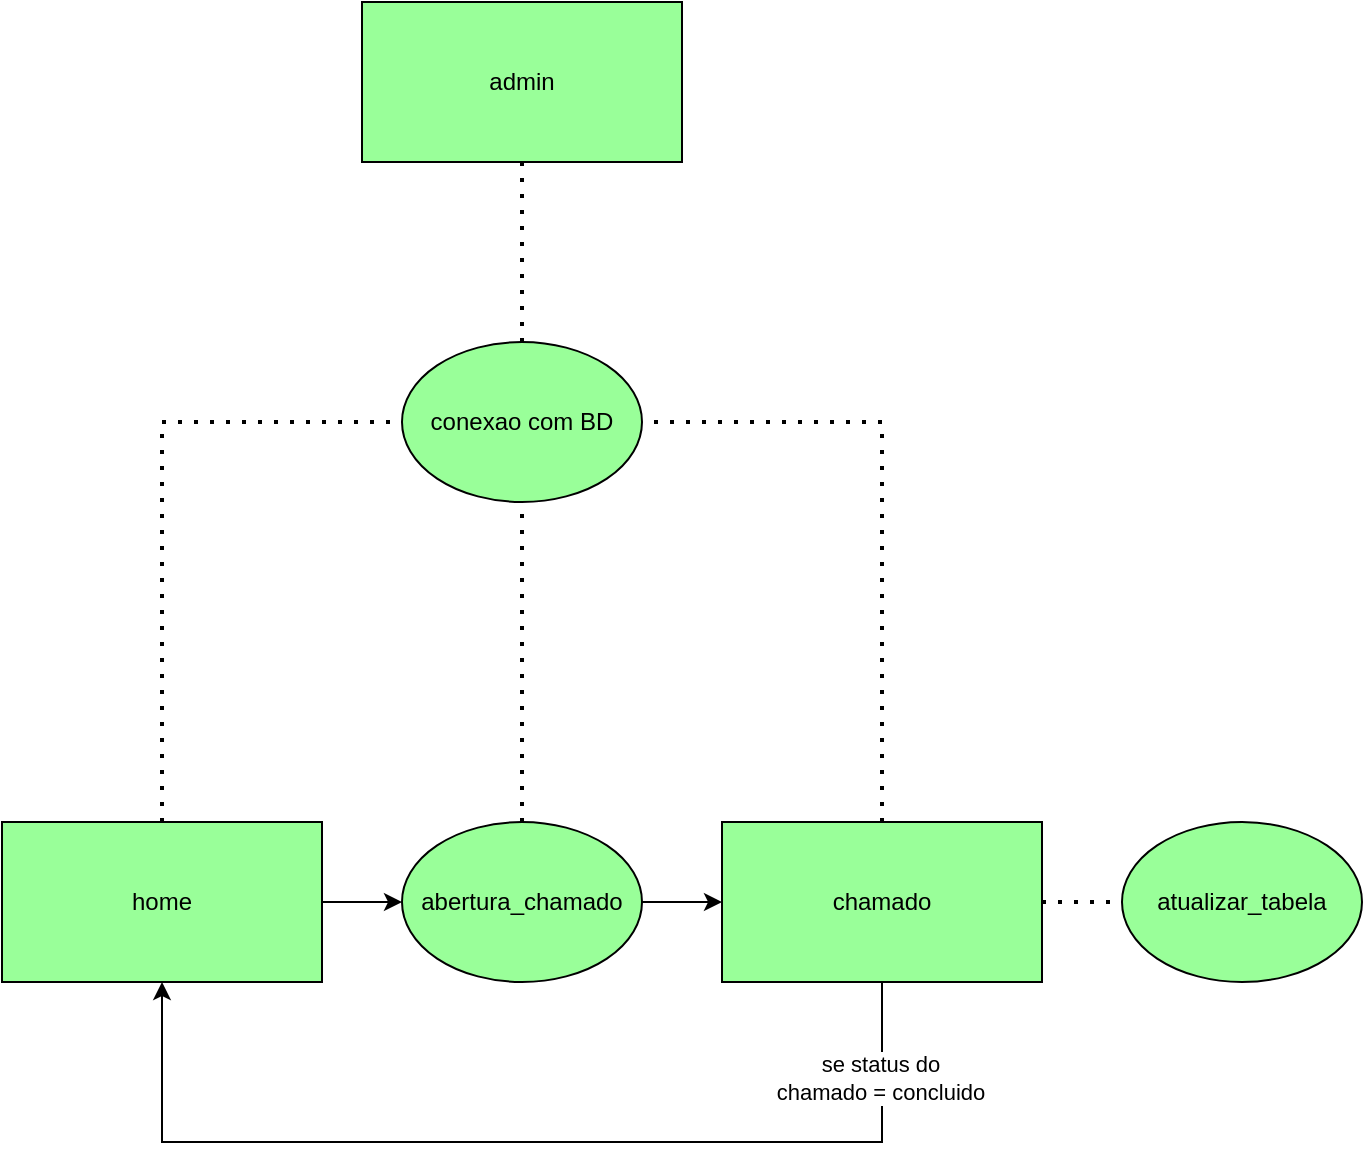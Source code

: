 <mxfile version="21.0.8" type="github">
  <diagram name="Página-1" id="KPXgi-UX2MajdnbyNQGS">
    <mxGraphModel dx="1161" dy="1807" grid="1" gridSize="10" guides="1" tooltips="1" connect="1" arrows="1" fold="1" page="1" pageScale="1" pageWidth="827" pageHeight="1169" math="0" shadow="0">
      <root>
        <mxCell id="0" />
        <mxCell id="1" parent="0" />
        <mxCell id="w-20aDRWs6tAkl76wKMx-5" value="" style="edgeStyle=orthogonalEdgeStyle;rounded=0;orthogonalLoop=1;jettySize=auto;html=1;fillColor=#99FF99;" edge="1" parent="1" source="w-20aDRWs6tAkl76wKMx-1" target="w-20aDRWs6tAkl76wKMx-4">
          <mxGeometry relative="1" as="geometry" />
        </mxCell>
        <mxCell id="w-20aDRWs6tAkl76wKMx-1" value="home" style="rounded=0;whiteSpace=wrap;html=1;fillColor=#99FF99;" vertex="1" parent="1">
          <mxGeometry y="250" width="160" height="80" as="geometry" />
        </mxCell>
        <mxCell id="w-20aDRWs6tAkl76wKMx-16" style="edgeStyle=orthogonalEdgeStyle;rounded=0;orthogonalLoop=1;jettySize=auto;html=1;exitX=0.5;exitY=1;exitDx=0;exitDy=0;entryX=0.5;entryY=1;entryDx=0;entryDy=0;fillColor=#99FF99;" edge="1" parent="1" source="w-20aDRWs6tAkl76wKMx-3" target="w-20aDRWs6tAkl76wKMx-1">
          <mxGeometry relative="1" as="geometry">
            <Array as="points">
              <mxPoint x="440" y="410" />
              <mxPoint x="80" y="410" />
            </Array>
          </mxGeometry>
        </mxCell>
        <mxCell id="w-20aDRWs6tAkl76wKMx-17" value="se status do &lt;br&gt;chamado = concluido" style="edgeLabel;html=1;align=center;verticalAlign=middle;resizable=0;points=[];fillColor=#99FF99;" vertex="1" connectable="0" parent="w-20aDRWs6tAkl76wKMx-16">
          <mxGeometry x="-0.815" y="-1" relative="1" as="geometry">
            <mxPoint as="offset" />
          </mxGeometry>
        </mxCell>
        <mxCell id="w-20aDRWs6tAkl76wKMx-3" value="chamado" style="rounded=0;whiteSpace=wrap;html=1;fillColor=#99FF99;" vertex="1" parent="1">
          <mxGeometry x="360" y="250" width="160" height="80" as="geometry" />
        </mxCell>
        <mxCell id="w-20aDRWs6tAkl76wKMx-6" style="edgeStyle=orthogonalEdgeStyle;rounded=0;orthogonalLoop=1;jettySize=auto;html=1;entryX=0;entryY=0.5;entryDx=0;entryDy=0;fillColor=#99FF99;" edge="1" parent="1" source="w-20aDRWs6tAkl76wKMx-4" target="w-20aDRWs6tAkl76wKMx-3">
          <mxGeometry relative="1" as="geometry" />
        </mxCell>
        <mxCell id="w-20aDRWs6tAkl76wKMx-4" value="abertura_chamado" style="ellipse;whiteSpace=wrap;html=1;rounded=0;fillColor=#99FF99;" vertex="1" parent="1">
          <mxGeometry x="200" y="250" width="120" height="80" as="geometry" />
        </mxCell>
        <mxCell id="w-20aDRWs6tAkl76wKMx-7" value="conexao com BD" style="ellipse;whiteSpace=wrap;html=1;rounded=0;fillColor=#99FF99;" vertex="1" parent="1">
          <mxGeometry x="200" y="10" width="120" height="80" as="geometry" />
        </mxCell>
        <mxCell id="w-20aDRWs6tAkl76wKMx-14" value="atualizar_tabela" style="ellipse;whiteSpace=wrap;html=1;rounded=0;fillColor=#99FF99;" vertex="1" parent="1">
          <mxGeometry x="560" y="250" width="120" height="80" as="geometry" />
        </mxCell>
        <mxCell id="w-20aDRWs6tAkl76wKMx-20" value="" style="endArrow=none;dashed=1;html=1;dashPattern=1 3;strokeWidth=2;rounded=0;exitX=0.5;exitY=0;exitDx=0;exitDy=0;entryX=0;entryY=0.5;entryDx=0;entryDy=0;" edge="1" parent="1" source="w-20aDRWs6tAkl76wKMx-1" target="w-20aDRWs6tAkl76wKMx-7">
          <mxGeometry width="50" height="50" relative="1" as="geometry">
            <mxPoint x="170" y="90" as="sourcePoint" />
            <mxPoint x="220" y="40" as="targetPoint" />
            <Array as="points">
              <mxPoint x="80" y="50" />
            </Array>
          </mxGeometry>
        </mxCell>
        <mxCell id="w-20aDRWs6tAkl76wKMx-21" value="" style="endArrow=none;dashed=1;html=1;dashPattern=1 3;strokeWidth=2;rounded=0;exitX=0.5;exitY=0;exitDx=0;exitDy=0;" edge="1" parent="1" target="w-20aDRWs6tAkl76wKMx-7">
          <mxGeometry width="50" height="50" relative="1" as="geometry">
            <mxPoint x="260" y="250" as="sourcePoint" />
            <mxPoint x="260" y="90" as="targetPoint" />
            <Array as="points" />
          </mxGeometry>
        </mxCell>
        <mxCell id="w-20aDRWs6tAkl76wKMx-22" value="" style="endArrow=none;dashed=1;html=1;dashPattern=1 3;strokeWidth=2;rounded=0;exitX=0.5;exitY=0;exitDx=0;exitDy=0;entryX=1;entryY=0.5;entryDx=0;entryDy=0;" edge="1" parent="1" source="w-20aDRWs6tAkl76wKMx-3" target="w-20aDRWs6tAkl76wKMx-7">
          <mxGeometry width="50" height="50" relative="1" as="geometry">
            <mxPoint x="270" y="260" as="sourcePoint" />
            <mxPoint x="270" y="100" as="targetPoint" />
            <Array as="points">
              <mxPoint x="440" y="50" />
            </Array>
          </mxGeometry>
        </mxCell>
        <mxCell id="w-20aDRWs6tAkl76wKMx-23" value="" style="endArrow=none;dashed=1;html=1;dashPattern=1 3;strokeWidth=2;rounded=0;exitX=1;exitY=0.5;exitDx=0;exitDy=0;entryX=0;entryY=0.5;entryDx=0;entryDy=0;" edge="1" parent="1" source="w-20aDRWs6tAkl76wKMx-3" target="w-20aDRWs6tAkl76wKMx-14">
          <mxGeometry width="50" height="50" relative="1" as="geometry">
            <mxPoint x="450" y="260" as="sourcePoint" />
            <mxPoint x="330" y="60" as="targetPoint" />
            <Array as="points" />
          </mxGeometry>
        </mxCell>
        <mxCell id="w-20aDRWs6tAkl76wKMx-24" value="admin" style="rounded=0;whiteSpace=wrap;html=1;fillColor=#99FF99;" vertex="1" parent="1">
          <mxGeometry x="180" y="-160" width="160" height="80" as="geometry" />
        </mxCell>
        <mxCell id="w-20aDRWs6tAkl76wKMx-25" value="" style="endArrow=none;dashed=1;html=1;dashPattern=1 3;strokeWidth=2;rounded=0;exitX=0.5;exitY=0;exitDx=0;exitDy=0;entryX=0.5;entryY=1;entryDx=0;entryDy=0;" edge="1" parent="1" source="w-20aDRWs6tAkl76wKMx-7" target="w-20aDRWs6tAkl76wKMx-24">
          <mxGeometry width="50" height="50" relative="1" as="geometry">
            <mxPoint x="220" y="-130" as="sourcePoint" />
            <mxPoint x="270" y="-180" as="targetPoint" />
            <Array as="points" />
          </mxGeometry>
        </mxCell>
      </root>
    </mxGraphModel>
  </diagram>
</mxfile>
